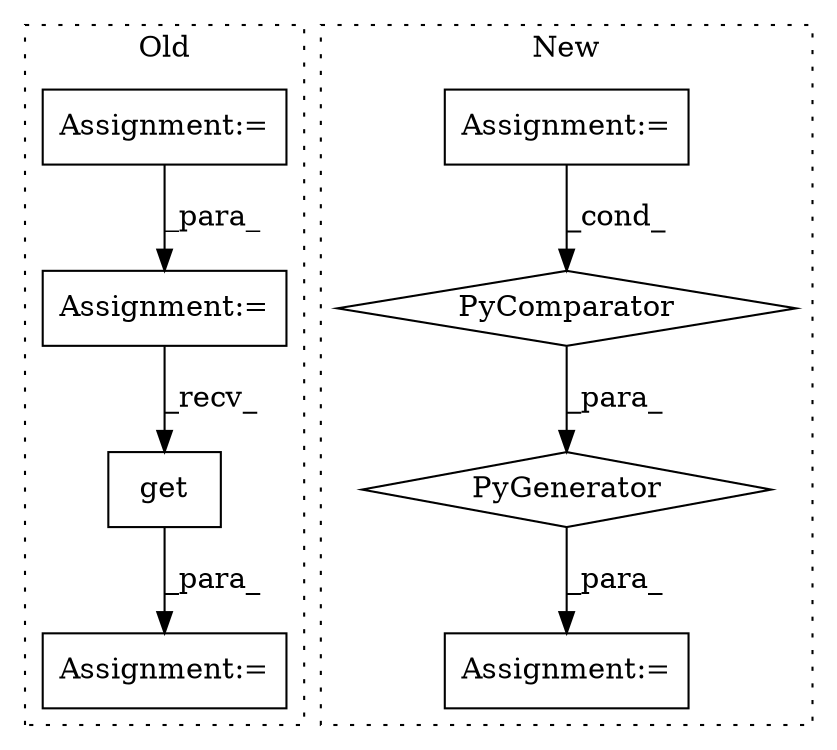 digraph G {
subgraph cluster0 {
1 [label="get" a="32" s="10047,10066" l="4,1" shape="box"];
5 [label="Assignment:=" a="7" s="10009" l="17" shape="box"];
7 [label="Assignment:=" a="7" s="10138" l="25" shape="box"];
8 [label="Assignment:=" a="7" s="9814" l="6" shape="box"];
label = "Old";
style="dotted";
}
subgraph cluster1 {
2 [label="PyGenerator" a="107" s="12675" l="279" shape="diamond"];
3 [label="PyComparator" a="113" s="12917" l="26" shape="diamond"];
4 [label="Assignment:=" a="7" s="12507" l="12" shape="box"];
6 [label="Assignment:=" a="7" s="12951,13063" l="90,2" shape="box"];
label = "New";
style="dotted";
}
1 -> 5 [label="_para_"];
2 -> 6 [label="_para_"];
3 -> 2 [label="_para_"];
4 -> 3 [label="_cond_"];
7 -> 1 [label="_recv_"];
8 -> 7 [label="_para_"];
}